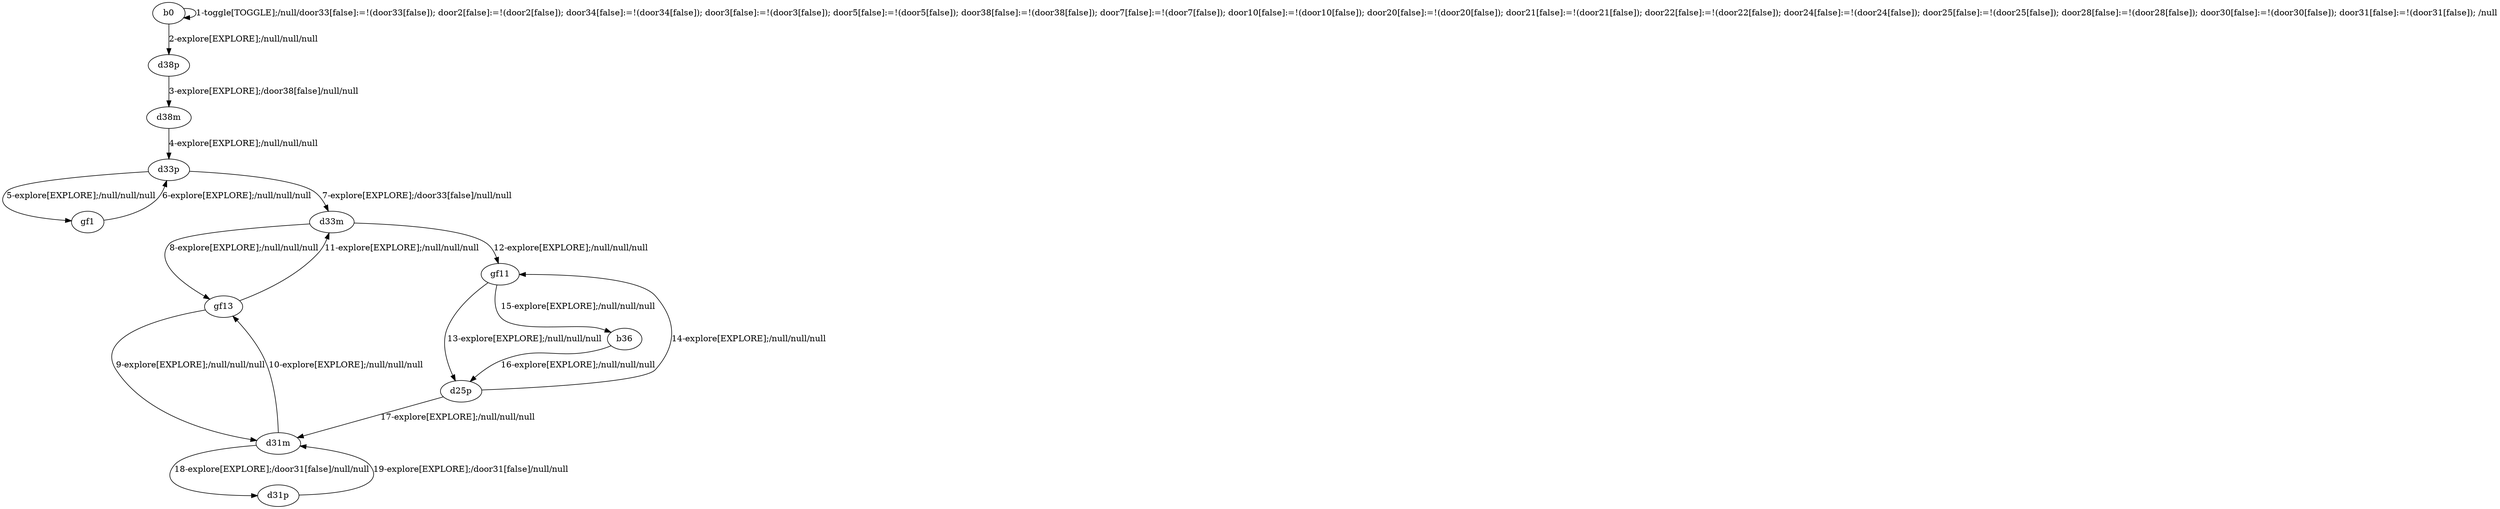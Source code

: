 # Total number of goals covered by this test: 10
# gf13 --> d33m
# d31m --> d31p
# gf11 --> d25p
# d33m --> gf11
# gf11 --> b36
# b36 --> d25p
# gf13 --> d31m
# d31p --> d31m
# d25p --> d31m
# d31m --> gf13

digraph g {
"b0" -> "b0" [label = "1-toggle[TOGGLE];/null/door33[false]:=!(door33[false]); door2[false]:=!(door2[false]); door34[false]:=!(door34[false]); door3[false]:=!(door3[false]); door5[false]:=!(door5[false]); door38[false]:=!(door38[false]); door7[false]:=!(door7[false]); door10[false]:=!(door10[false]); door20[false]:=!(door20[false]); door21[false]:=!(door21[false]); door22[false]:=!(door22[false]); door24[false]:=!(door24[false]); door25[false]:=!(door25[false]); door28[false]:=!(door28[false]); door30[false]:=!(door30[false]); door31[false]:=!(door31[false]); /null"];
"b0" -> "d38p" [label = "2-explore[EXPLORE];/null/null/null"];
"d38p" -> "d38m" [label = "3-explore[EXPLORE];/door38[false]/null/null"];
"d38m" -> "d33p" [label = "4-explore[EXPLORE];/null/null/null"];
"d33p" -> "gf1" [label = "5-explore[EXPLORE];/null/null/null"];
"gf1" -> "d33p" [label = "6-explore[EXPLORE];/null/null/null"];
"d33p" -> "d33m" [label = "7-explore[EXPLORE];/door33[false]/null/null"];
"d33m" -> "gf13" [label = "8-explore[EXPLORE];/null/null/null"];
"gf13" -> "d31m" [label = "9-explore[EXPLORE];/null/null/null"];
"d31m" -> "gf13" [label = "10-explore[EXPLORE];/null/null/null"];
"gf13" -> "d33m" [label = "11-explore[EXPLORE];/null/null/null"];
"d33m" -> "gf11" [label = "12-explore[EXPLORE];/null/null/null"];
"gf11" -> "d25p" [label = "13-explore[EXPLORE];/null/null/null"];
"d25p" -> "gf11" [label = "14-explore[EXPLORE];/null/null/null"];
"gf11" -> "b36" [label = "15-explore[EXPLORE];/null/null/null"];
"b36" -> "d25p" [label = "16-explore[EXPLORE];/null/null/null"];
"d25p" -> "d31m" [label = "17-explore[EXPLORE];/null/null/null"];
"d31m" -> "d31p" [label = "18-explore[EXPLORE];/door31[false]/null/null"];
"d31p" -> "d31m" [label = "19-explore[EXPLORE];/door31[false]/null/null"];
}